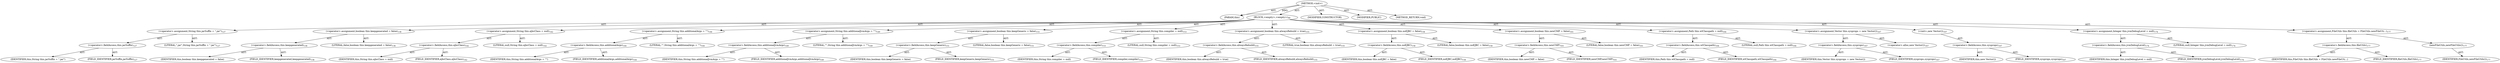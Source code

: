 digraph "&lt;init&gt;" {  
"111669149726" [label = <(METHOD,&lt;init&gt;)> ]
"115964117058" [label = <(PARAM,this)> ]
"25769803893" [label = <(BLOCK,&lt;empty&gt;,&lt;empty&gt;)<SUB>90</SUB>> ]
"30064771610" [label = <(&lt;operator&gt;.assignment,String this.jarSuffix = &quot;.jar&quot;)<SUB>127</SUB>> ]
"30064771611" [label = <(&lt;operator&gt;.fieldAccess,this.jarSuffix)<SUB>127</SUB>> ]
"68719477184" [label = <(IDENTIFIER,this,String this.jarSuffix = &quot;.jar&quot;)> ]
"55834574941" [label = <(FIELD_IDENTIFIER,jarSuffix,jarSuffix)<SUB>127</SUB>> ]
"90194313301" [label = <(LITERAL,&quot;.jar&quot;,String this.jarSuffix = &quot;.jar&quot;)<SUB>127</SUB>> ]
"30064771612" [label = <(&lt;operator&gt;.assignment,boolean this.keepgenerated = false)<SUB>136</SUB>> ]
"30064771613" [label = <(&lt;operator&gt;.fieldAccess,this.keepgenerated)<SUB>136</SUB>> ]
"68719477185" [label = <(IDENTIFIER,this,boolean this.keepgenerated = false)> ]
"55834574942" [label = <(FIELD_IDENTIFIER,keepgenerated,keepgenerated)<SUB>136</SUB>> ]
"90194313302" [label = <(LITERAL,false,boolean this.keepgenerated = false)<SUB>136</SUB>> ]
"30064771614" [label = <(&lt;operator&gt;.assignment,String this.ejbcClass = null)<SUB>142</SUB>> ]
"30064771615" [label = <(&lt;operator&gt;.fieldAccess,this.ejbcClass)<SUB>142</SUB>> ]
"68719477186" [label = <(IDENTIFIER,this,String this.ejbcClass = null)> ]
"55834574943" [label = <(FIELD_IDENTIFIER,ejbcClass,ejbcClass)<SUB>142</SUB>> ]
"90194313303" [label = <(LITERAL,null,String this.ejbcClass = null)<SUB>142</SUB>> ]
"30064771616" [label = <(&lt;operator&gt;.assignment,String this.additionalArgs = &quot;&quot;)<SUB>144</SUB>> ]
"30064771617" [label = <(&lt;operator&gt;.fieldAccess,this.additionalArgs)<SUB>144</SUB>> ]
"68719477187" [label = <(IDENTIFIER,this,String this.additionalArgs = &quot;&quot;)> ]
"55834574944" [label = <(FIELD_IDENTIFIER,additionalArgs,additionalArgs)<SUB>144</SUB>> ]
"90194313304" [label = <(LITERAL,&quot;&quot;,String this.additionalArgs = &quot;&quot;)<SUB>144</SUB>> ]
"30064771618" [label = <(&lt;operator&gt;.assignment,String this.additionalJvmArgs = &quot;&quot;)<SUB>149</SUB>> ]
"30064771619" [label = <(&lt;operator&gt;.fieldAccess,this.additionalJvmArgs)<SUB>149</SUB>> ]
"68719477188" [label = <(IDENTIFIER,this,String this.additionalJvmArgs = &quot;&quot;)> ]
"55834574945" [label = <(FIELD_IDENTIFIER,additionalJvmArgs,additionalJvmArgs)<SUB>149</SUB>> ]
"90194313305" [label = <(LITERAL,&quot;&quot;,String this.additionalJvmArgs = &quot;&quot;)<SUB>149</SUB>> ]
"30064771620" [label = <(&lt;operator&gt;.assignment,boolean this.keepGeneric = false)<SUB>151</SUB>> ]
"30064771621" [label = <(&lt;operator&gt;.fieldAccess,this.keepGeneric)<SUB>151</SUB>> ]
"68719477189" [label = <(IDENTIFIER,this,boolean this.keepGeneric = false)> ]
"55834574946" [label = <(FIELD_IDENTIFIER,keepGeneric,keepGeneric)<SUB>151</SUB>> ]
"90194313306" [label = <(LITERAL,false,boolean this.keepGeneric = false)<SUB>151</SUB>> ]
"30064771622" [label = <(&lt;operator&gt;.assignment,String this.compiler = null)<SUB>153</SUB>> ]
"30064771623" [label = <(&lt;operator&gt;.fieldAccess,this.compiler)<SUB>153</SUB>> ]
"68719477190" [label = <(IDENTIFIER,this,String this.compiler = null)> ]
"55834574947" [label = <(FIELD_IDENTIFIER,compiler,compiler)<SUB>153</SUB>> ]
"90194313307" [label = <(LITERAL,null,String this.compiler = null)<SUB>153</SUB>> ]
"30064771624" [label = <(&lt;operator&gt;.assignment,boolean this.alwaysRebuild = true)<SUB>155</SUB>> ]
"30064771625" [label = <(&lt;operator&gt;.fieldAccess,this.alwaysRebuild)<SUB>155</SUB>> ]
"68719477191" [label = <(IDENTIFIER,this,boolean this.alwaysRebuild = true)> ]
"55834574948" [label = <(FIELD_IDENTIFIER,alwaysRebuild,alwaysRebuild)<SUB>155</SUB>> ]
"90194313308" [label = <(LITERAL,true,boolean this.alwaysRebuild = true)<SUB>155</SUB>> ]
"30064771626" [label = <(&lt;operator&gt;.assignment,boolean this.noEJBC = false)<SUB>158</SUB>> ]
"30064771627" [label = <(&lt;operator&gt;.fieldAccess,this.noEJBC)<SUB>158</SUB>> ]
"68719477192" [label = <(IDENTIFIER,this,boolean this.noEJBC = false)> ]
"55834574949" [label = <(FIELD_IDENTIFIER,noEJBC,noEJBC)<SUB>158</SUB>> ]
"90194313309" [label = <(LITERAL,false,boolean this.noEJBC = false)<SUB>158</SUB>> ]
"30064771628" [label = <(&lt;operator&gt;.assignment,boolean this.newCMP = false)<SUB>161</SUB>> ]
"30064771629" [label = <(&lt;operator&gt;.fieldAccess,this.newCMP)<SUB>161</SUB>> ]
"68719477193" [label = <(IDENTIFIER,this,boolean this.newCMP = false)> ]
"55834574950" [label = <(FIELD_IDENTIFIER,newCMP,newCMP)<SUB>161</SUB>> ]
"90194313310" [label = <(LITERAL,false,boolean this.newCMP = false)<SUB>161</SUB>> ]
"30064771630" [label = <(&lt;operator&gt;.assignment,Path this.wlClasspath = null)<SUB>164</SUB>> ]
"30064771631" [label = <(&lt;operator&gt;.fieldAccess,this.wlClasspath)<SUB>164</SUB>> ]
"68719477194" [label = <(IDENTIFIER,this,Path this.wlClasspath = null)> ]
"55834574951" [label = <(FIELD_IDENTIFIER,wlClasspath,wlClasspath)<SUB>164</SUB>> ]
"90194313311" [label = <(LITERAL,null,Path this.wlClasspath = null)<SUB>164</SUB>> ]
"30064771632" [label = <(&lt;operator&gt;.assignment,Vector this.sysprops = new Vector())<SUB>167</SUB>> ]
"30064771633" [label = <(&lt;operator&gt;.fieldAccess,this.sysprops)<SUB>167</SUB>> ]
"68719477195" [label = <(IDENTIFIER,this,Vector this.sysprops = new Vector())> ]
"55834574952" [label = <(FIELD_IDENTIFIER,sysprops,sysprops)<SUB>167</SUB>> ]
"30064771634" [label = <(&lt;operator&gt;.alloc,new Vector())<SUB>167</SUB>> ]
"30064771635" [label = <(&lt;init&gt;,new Vector())<SUB>167</SUB>> ]
"30064771636" [label = <(&lt;operator&gt;.fieldAccess,this.sysprops)<SUB>167</SUB>> ]
"68719477196" [label = <(IDENTIFIER,this,new Vector())> ]
"55834574953" [label = <(FIELD_IDENTIFIER,sysprops,sysprops)<SUB>167</SUB>> ]
"30064771637" [label = <(&lt;operator&gt;.assignment,Integer this.jvmDebugLevel = null)<SUB>174</SUB>> ]
"30064771638" [label = <(&lt;operator&gt;.fieldAccess,this.jvmDebugLevel)<SUB>174</SUB>> ]
"68719477197" [label = <(IDENTIFIER,this,Integer this.jvmDebugLevel = null)> ]
"55834574954" [label = <(FIELD_IDENTIFIER,jvmDebugLevel,jvmDebugLevel)<SUB>174</SUB>> ]
"90194313312" [label = <(LITERAL,null,Integer this.jvmDebugLevel = null)<SUB>174</SUB>> ]
"30064771639" [label = <(&lt;operator&gt;.assignment,FileUtils this.fileUtils = FileUtils.newFileUti...)<SUB>177</SUB>> ]
"30064771640" [label = <(&lt;operator&gt;.fieldAccess,this.fileUtils)<SUB>177</SUB>> ]
"68719477198" [label = <(IDENTIFIER,this,FileUtils this.fileUtils = FileUtils.newFileUti...)> ]
"55834574955" [label = <(FIELD_IDENTIFIER,fileUtils,fileUtils)<SUB>177</SUB>> ]
"30064771641" [label = <(newFileUtils,newFileUtils())<SUB>177</SUB>> ]
"68719477199" [label = <(IDENTIFIER,FileUtils,newFileUtils())<SUB>177</SUB>> ]
"133143986286" [label = <(MODIFIER,CONSTRUCTOR)> ]
"133143986287" [label = <(MODIFIER,PUBLIC)> ]
"128849018910" [label = <(METHOD_RETURN,void)> ]
  "111669149726" -> "115964117058"  [ label = "AST: "] 
  "111669149726" -> "25769803893"  [ label = "AST: "] 
  "111669149726" -> "133143986286"  [ label = "AST: "] 
  "111669149726" -> "133143986287"  [ label = "AST: "] 
  "111669149726" -> "128849018910"  [ label = "AST: "] 
  "25769803893" -> "30064771610"  [ label = "AST: "] 
  "25769803893" -> "30064771612"  [ label = "AST: "] 
  "25769803893" -> "30064771614"  [ label = "AST: "] 
  "25769803893" -> "30064771616"  [ label = "AST: "] 
  "25769803893" -> "30064771618"  [ label = "AST: "] 
  "25769803893" -> "30064771620"  [ label = "AST: "] 
  "25769803893" -> "30064771622"  [ label = "AST: "] 
  "25769803893" -> "30064771624"  [ label = "AST: "] 
  "25769803893" -> "30064771626"  [ label = "AST: "] 
  "25769803893" -> "30064771628"  [ label = "AST: "] 
  "25769803893" -> "30064771630"  [ label = "AST: "] 
  "25769803893" -> "30064771632"  [ label = "AST: "] 
  "25769803893" -> "30064771635"  [ label = "AST: "] 
  "25769803893" -> "30064771637"  [ label = "AST: "] 
  "25769803893" -> "30064771639"  [ label = "AST: "] 
  "30064771610" -> "30064771611"  [ label = "AST: "] 
  "30064771610" -> "90194313301"  [ label = "AST: "] 
  "30064771611" -> "68719477184"  [ label = "AST: "] 
  "30064771611" -> "55834574941"  [ label = "AST: "] 
  "30064771612" -> "30064771613"  [ label = "AST: "] 
  "30064771612" -> "90194313302"  [ label = "AST: "] 
  "30064771613" -> "68719477185"  [ label = "AST: "] 
  "30064771613" -> "55834574942"  [ label = "AST: "] 
  "30064771614" -> "30064771615"  [ label = "AST: "] 
  "30064771614" -> "90194313303"  [ label = "AST: "] 
  "30064771615" -> "68719477186"  [ label = "AST: "] 
  "30064771615" -> "55834574943"  [ label = "AST: "] 
  "30064771616" -> "30064771617"  [ label = "AST: "] 
  "30064771616" -> "90194313304"  [ label = "AST: "] 
  "30064771617" -> "68719477187"  [ label = "AST: "] 
  "30064771617" -> "55834574944"  [ label = "AST: "] 
  "30064771618" -> "30064771619"  [ label = "AST: "] 
  "30064771618" -> "90194313305"  [ label = "AST: "] 
  "30064771619" -> "68719477188"  [ label = "AST: "] 
  "30064771619" -> "55834574945"  [ label = "AST: "] 
  "30064771620" -> "30064771621"  [ label = "AST: "] 
  "30064771620" -> "90194313306"  [ label = "AST: "] 
  "30064771621" -> "68719477189"  [ label = "AST: "] 
  "30064771621" -> "55834574946"  [ label = "AST: "] 
  "30064771622" -> "30064771623"  [ label = "AST: "] 
  "30064771622" -> "90194313307"  [ label = "AST: "] 
  "30064771623" -> "68719477190"  [ label = "AST: "] 
  "30064771623" -> "55834574947"  [ label = "AST: "] 
  "30064771624" -> "30064771625"  [ label = "AST: "] 
  "30064771624" -> "90194313308"  [ label = "AST: "] 
  "30064771625" -> "68719477191"  [ label = "AST: "] 
  "30064771625" -> "55834574948"  [ label = "AST: "] 
  "30064771626" -> "30064771627"  [ label = "AST: "] 
  "30064771626" -> "90194313309"  [ label = "AST: "] 
  "30064771627" -> "68719477192"  [ label = "AST: "] 
  "30064771627" -> "55834574949"  [ label = "AST: "] 
  "30064771628" -> "30064771629"  [ label = "AST: "] 
  "30064771628" -> "90194313310"  [ label = "AST: "] 
  "30064771629" -> "68719477193"  [ label = "AST: "] 
  "30064771629" -> "55834574950"  [ label = "AST: "] 
  "30064771630" -> "30064771631"  [ label = "AST: "] 
  "30064771630" -> "90194313311"  [ label = "AST: "] 
  "30064771631" -> "68719477194"  [ label = "AST: "] 
  "30064771631" -> "55834574951"  [ label = "AST: "] 
  "30064771632" -> "30064771633"  [ label = "AST: "] 
  "30064771632" -> "30064771634"  [ label = "AST: "] 
  "30064771633" -> "68719477195"  [ label = "AST: "] 
  "30064771633" -> "55834574952"  [ label = "AST: "] 
  "30064771635" -> "30064771636"  [ label = "AST: "] 
  "30064771636" -> "68719477196"  [ label = "AST: "] 
  "30064771636" -> "55834574953"  [ label = "AST: "] 
  "30064771637" -> "30064771638"  [ label = "AST: "] 
  "30064771637" -> "90194313312"  [ label = "AST: "] 
  "30064771638" -> "68719477197"  [ label = "AST: "] 
  "30064771638" -> "55834574954"  [ label = "AST: "] 
  "30064771639" -> "30064771640"  [ label = "AST: "] 
  "30064771639" -> "30064771641"  [ label = "AST: "] 
  "30064771640" -> "68719477198"  [ label = "AST: "] 
  "30064771640" -> "55834574955"  [ label = "AST: "] 
  "30064771641" -> "68719477199"  [ label = "AST: "] 
  "111669149726" -> "115964117058"  [ label = "DDG: "] 
}
